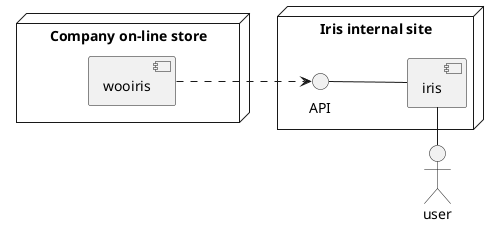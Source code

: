 @startuml
left to right direction

node "Iris internal site" {
  () "API" as API_IRIS
  API_IRIS -- [iris]
}

node "Company on-line store" {
  [wooiris]
}

[wooiris] ..> API_IRIS

"user"
user - [iris]

@enduml

